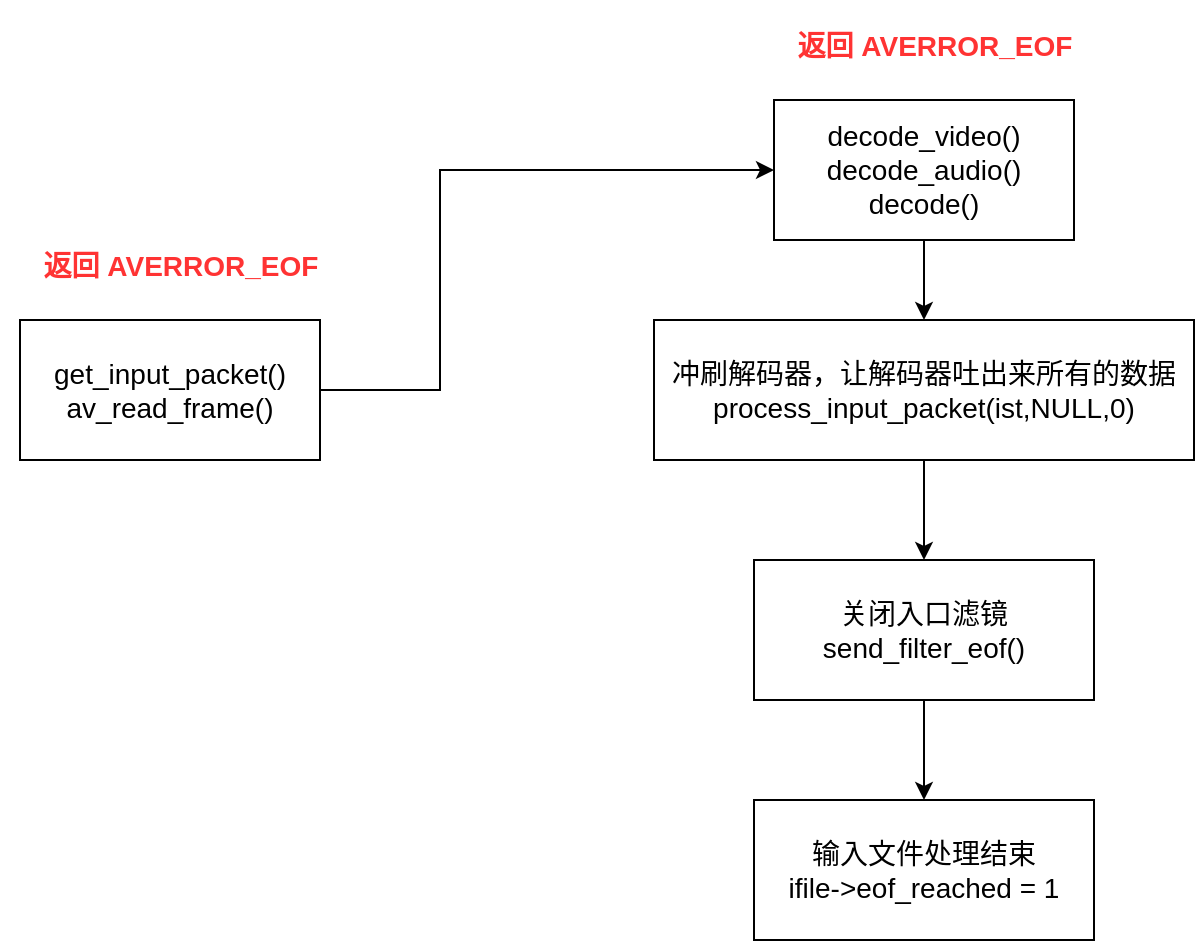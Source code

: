 <mxfile version="20.2.3" type="device"><diagram id="CCSkUD4YMc4SreTmyc2y" name="第 1 页"><mxGraphModel dx="2402" dy="865" grid="1" gridSize="10" guides="1" tooltips="1" connect="1" arrows="1" fold="1" page="1" pageScale="1" pageWidth="827" pageHeight="1169" math="0" shadow="0"><root><mxCell id="0"/><mxCell id="1" parent="0"/><mxCell id="HWjb2Pgo8E0wIZuShupL-5" style="edgeStyle=orthogonalEdgeStyle;rounded=0;orthogonalLoop=1;jettySize=auto;html=1;entryX=0;entryY=0.5;entryDx=0;entryDy=0;" edge="1" parent="1" source="y8OYkWwKqzJnik7zYUz9-1" target="HWjb2Pgo8E0wIZuShupL-1"><mxGeometry relative="1" as="geometry"><Array as="points"><mxPoint x="-580" y="405"/><mxPoint x="-580" y="295"/></Array></mxGeometry></mxCell><mxCell id="y8OYkWwKqzJnik7zYUz9-1" value="get_input_packet()&lt;br&gt;av_read_frame()" style="rounded=0;whiteSpace=wrap;html=1;fontSize=14;" parent="1" vertex="1"><mxGeometry x="-790" y="370" width="150" height="70" as="geometry"/></mxCell><mxCell id="3SAFyngfDPhFfDxh-4f8-5" value="&lt;font color=&quot;#ff3333&quot;&gt;&lt;span style=&quot;font-size: 14px;&quot;&gt;返回&lt;/span&gt;&lt;/font&gt;&lt;span style=&quot;color: rgb(255, 51, 51); font-size: 14px;&quot;&gt;&amp;nbsp;AVERROR_EOF&lt;/span&gt;" style="text;strokeColor=none;fillColor=none;html=1;fontSize=24;fontStyle=1;verticalAlign=middle;align=center;horizontal=1;labelPosition=center;verticalLabelPosition=middle;textDirection=rtl;" parent="1" vertex="1"><mxGeometry x="-800" y="320" width="180" height="40" as="geometry"/></mxCell><mxCell id="HWjb2Pgo8E0wIZuShupL-6" style="edgeStyle=orthogonalEdgeStyle;rounded=0;orthogonalLoop=1;jettySize=auto;html=1;" edge="1" parent="1" source="HWjb2Pgo8E0wIZuShupL-1" target="HWjb2Pgo8E0wIZuShupL-2"><mxGeometry relative="1" as="geometry"/></mxCell><mxCell id="HWjb2Pgo8E0wIZuShupL-1" value="decode_video()&lt;br&gt;decode_audio()&lt;br&gt;decode()" style="rounded=0;whiteSpace=wrap;html=1;fontSize=14;" vertex="1" parent="1"><mxGeometry x="-413" y="260" width="150" height="70" as="geometry"/></mxCell><mxCell id="HWjb2Pgo8E0wIZuShupL-7" style="edgeStyle=orthogonalEdgeStyle;rounded=0;orthogonalLoop=1;jettySize=auto;html=1;" edge="1" parent="1" source="HWjb2Pgo8E0wIZuShupL-2" target="HWjb2Pgo8E0wIZuShupL-3"><mxGeometry relative="1" as="geometry"/></mxCell><mxCell id="HWjb2Pgo8E0wIZuShupL-2" value="冲刷解码器，让解码器吐出来所有的数据&lt;br&gt;process_input_packet(ist,NULL,0)" style="rounded=0;whiteSpace=wrap;html=1;fontSize=14;" vertex="1" parent="1"><mxGeometry x="-473" y="370" width="270" height="70" as="geometry"/></mxCell><mxCell id="HWjb2Pgo8E0wIZuShupL-9" style="edgeStyle=orthogonalEdgeStyle;rounded=0;orthogonalLoop=1;jettySize=auto;html=1;" edge="1" parent="1" source="HWjb2Pgo8E0wIZuShupL-3" target="HWjb2Pgo8E0wIZuShupL-8"><mxGeometry relative="1" as="geometry"/></mxCell><mxCell id="HWjb2Pgo8E0wIZuShupL-3" value="关闭入口滤镜&lt;br&gt;send_filter_eof()" style="rounded=0;whiteSpace=wrap;html=1;fontSize=14;" vertex="1" parent="1"><mxGeometry x="-423" y="490" width="170" height="70" as="geometry"/></mxCell><mxCell id="HWjb2Pgo8E0wIZuShupL-4" value="&lt;font color=&quot;#ff3333&quot;&gt;&lt;span style=&quot;font-size: 14px;&quot;&gt;返回&lt;/span&gt;&lt;/font&gt;&lt;span style=&quot;color: rgb(255, 51, 51); font-size: 14px;&quot;&gt;&amp;nbsp;AVERROR_EOF&lt;/span&gt;" style="text;strokeColor=none;fillColor=none;html=1;fontSize=24;fontStyle=1;verticalAlign=middle;align=center;horizontal=1;labelPosition=center;verticalLabelPosition=middle;textDirection=rtl;" vertex="1" parent="1"><mxGeometry x="-423" y="210" width="180" height="40" as="geometry"/></mxCell><mxCell id="HWjb2Pgo8E0wIZuShupL-8" value="输入文件处理结束&lt;br&gt;ifile-&amp;gt;eof_reached = 1" style="rounded=0;whiteSpace=wrap;html=1;fontSize=14;" vertex="1" parent="1"><mxGeometry x="-423" y="610" width="170" height="70" as="geometry"/></mxCell></root></mxGraphModel></diagram></mxfile>
